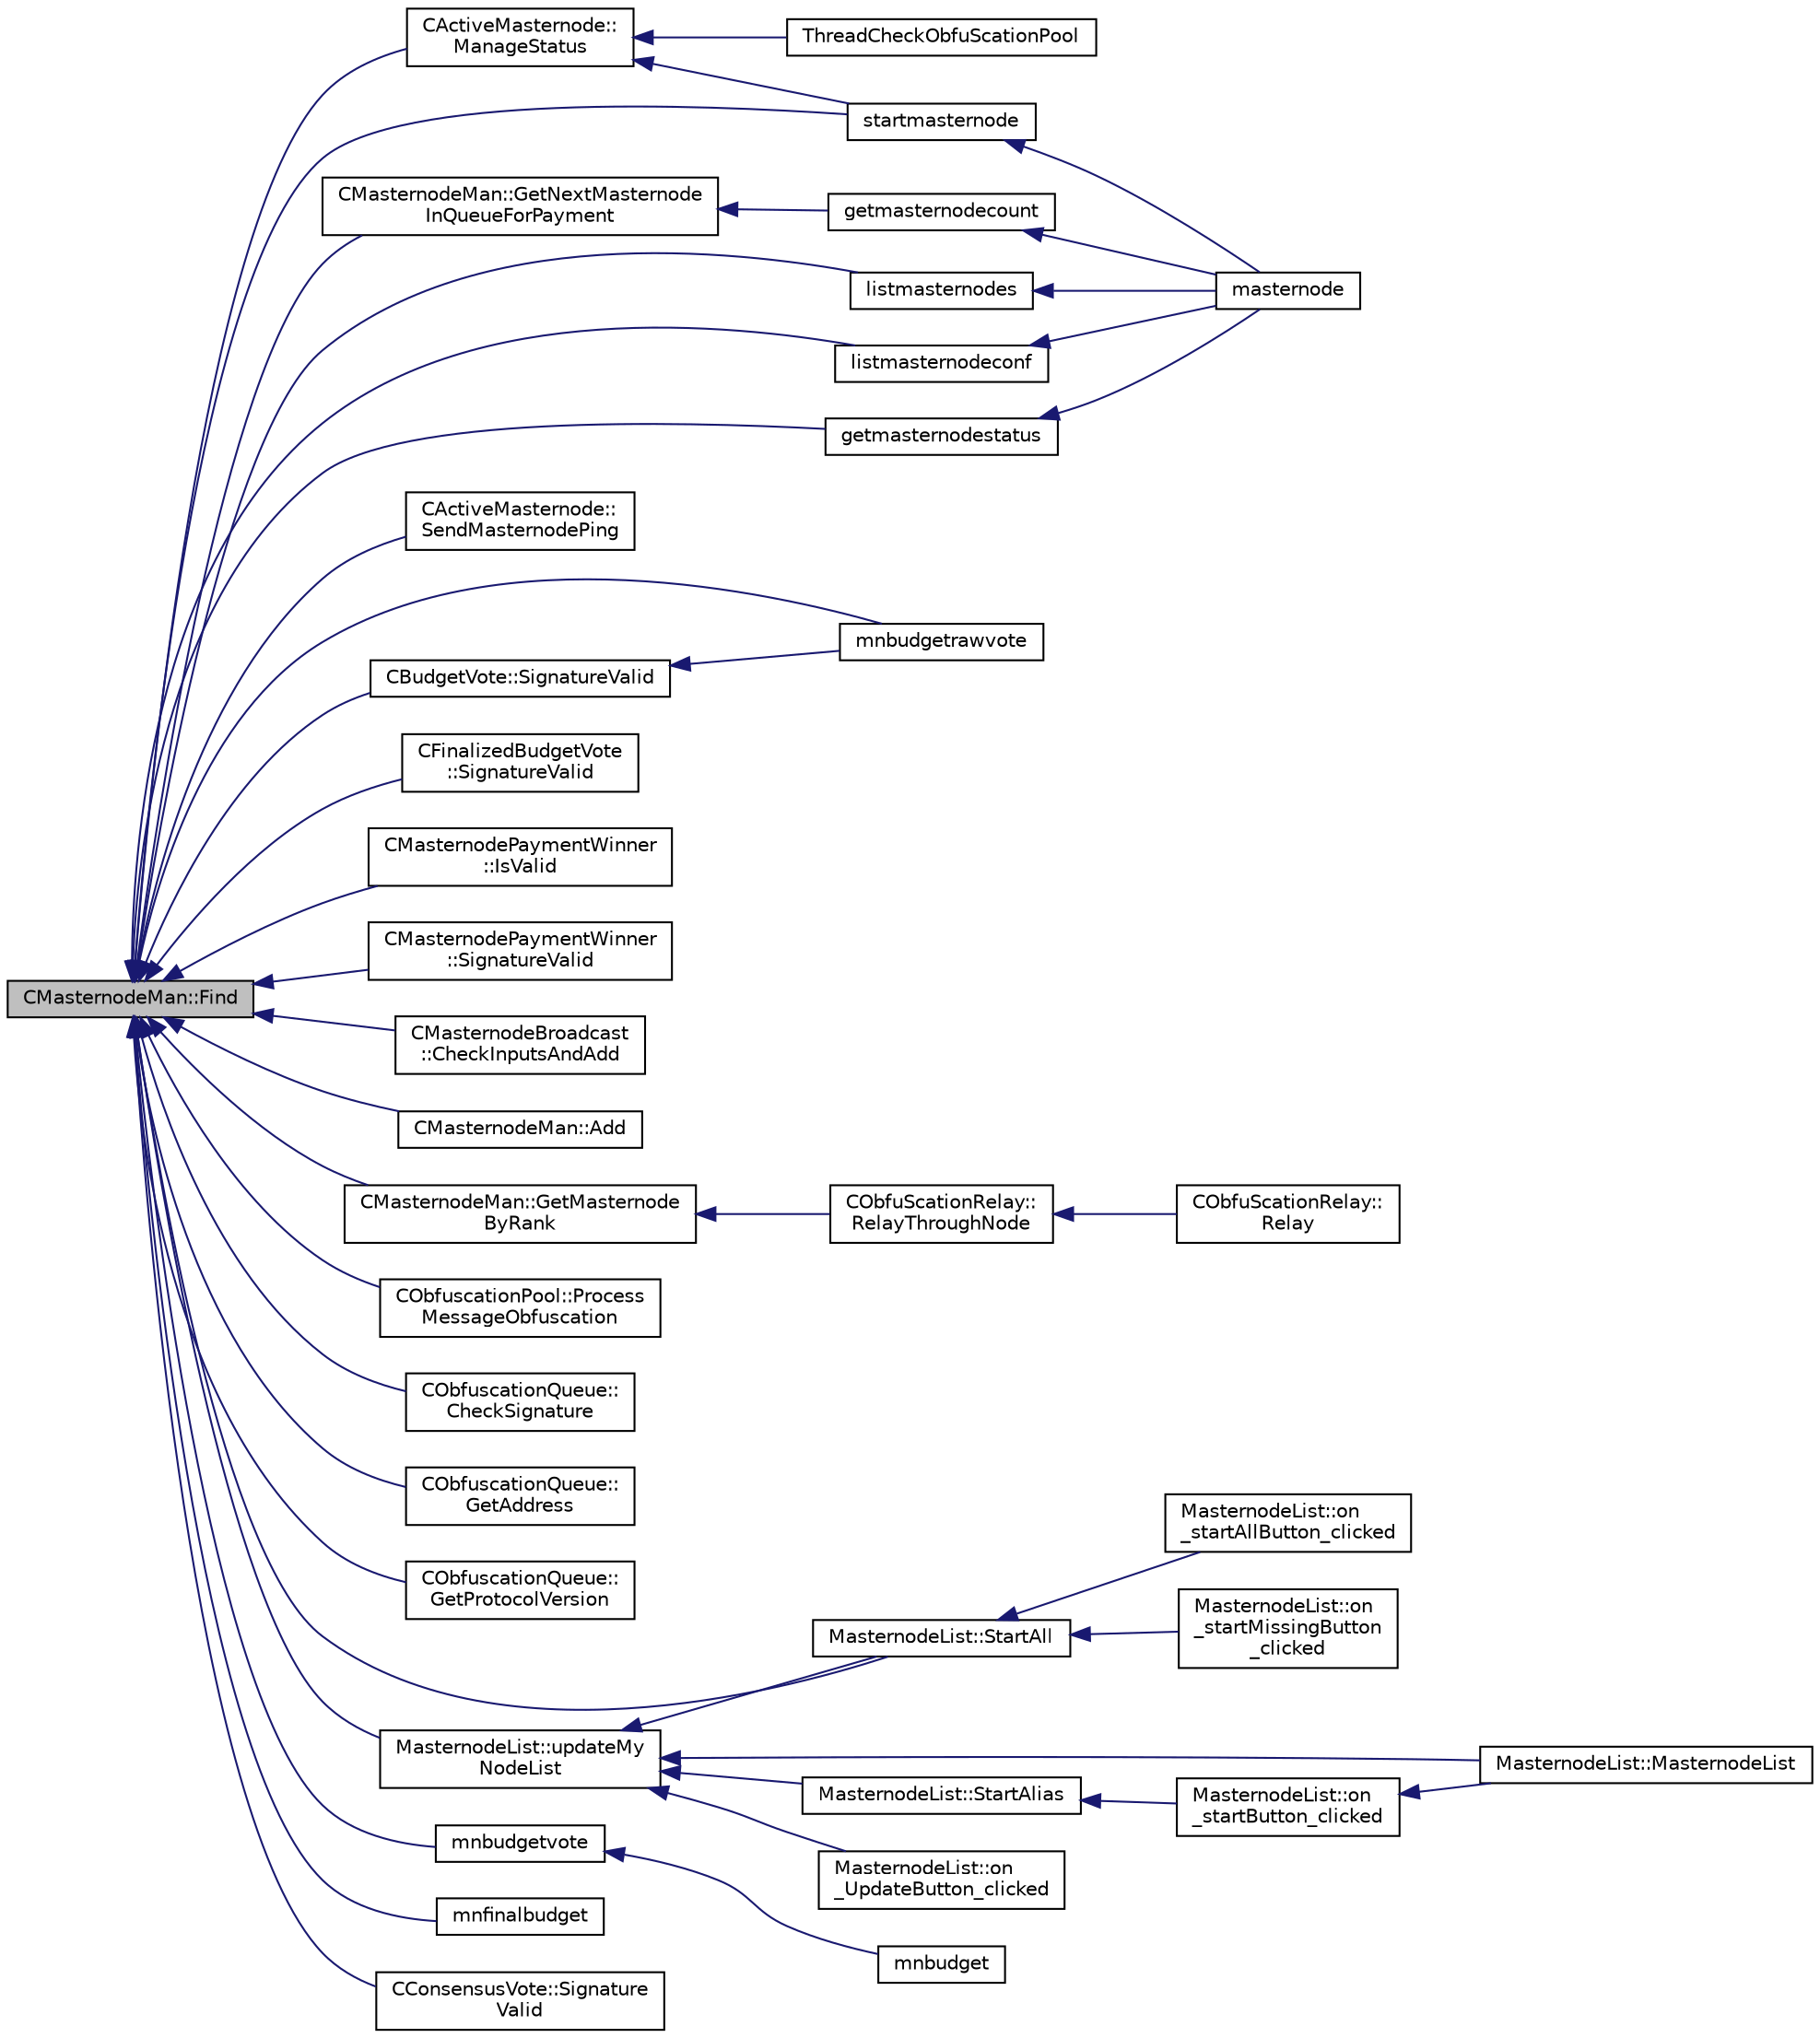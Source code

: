 digraph "CMasternodeMan::Find"
{
  edge [fontname="Helvetica",fontsize="10",labelfontname="Helvetica",labelfontsize="10"];
  node [fontname="Helvetica",fontsize="10",shape=record];
  rankdir="LR";
  Node136 [label="CMasternodeMan::Find",height=0.2,width=0.4,color="black", fillcolor="grey75", style="filled", fontcolor="black"];
  Node136 -> Node137 [dir="back",color="midnightblue",fontsize="10",style="solid",fontname="Helvetica"];
  Node137 [label="CActiveMasternode::\lManageStatus",height=0.2,width=0.4,color="black", fillcolor="white", style="filled",URL="$class_c_active_masternode.html#a8004b3b2100da7dcfedbd1e959633e51",tooltip="Manage status of main Masternode. "];
  Node137 -> Node138 [dir="back",color="midnightblue",fontsize="10",style="solid",fontname="Helvetica"];
  Node138 [label="ThreadCheckObfuScationPool",height=0.2,width=0.4,color="black", fillcolor="white", style="filled",URL="$obfuscation_8h.html#a3f96a5ca9c6735e5bfac77582f0af321"];
  Node137 -> Node139 [dir="back",color="midnightblue",fontsize="10",style="solid",fontname="Helvetica"];
  Node139 [label="startmasternode",height=0.2,width=0.4,color="black", fillcolor="white", style="filled",URL="$rpcmasternode_8cpp.html#ab37c9f565d5d9dbb3e695422e3474b00"];
  Node139 -> Node140 [dir="back",color="midnightblue",fontsize="10",style="solid",fontname="Helvetica"];
  Node140 [label="masternode",height=0.2,width=0.4,color="black", fillcolor="white", style="filled",URL="$rpcmasternode_8cpp.html#a30609e443aeb47c29ed0878d16b1b5e1"];
  Node136 -> Node141 [dir="back",color="midnightblue",fontsize="10",style="solid",fontname="Helvetica"];
  Node141 [label="CActiveMasternode::\lSendMasternodePing",height=0.2,width=0.4,color="black", fillcolor="white", style="filled",URL="$class_c_active_masternode.html#ae30a82106f2c0b6875344e39e49393c2",tooltip="Ping Masternode. "];
  Node136 -> Node142 [dir="back",color="midnightblue",fontsize="10",style="solid",fontname="Helvetica"];
  Node142 [label="CBudgetVote::SignatureValid",height=0.2,width=0.4,color="black", fillcolor="white", style="filled",URL="$class_c_budget_vote.html#ab01d2ab30c3761318a7da919bff26697"];
  Node142 -> Node143 [dir="back",color="midnightblue",fontsize="10",style="solid",fontname="Helvetica"];
  Node143 [label="mnbudgetrawvote",height=0.2,width=0.4,color="black", fillcolor="white", style="filled",URL="$rpcmasternode-budget_8cpp.html#a3ae70ddb7080492d70c053fdf06320f7"];
  Node136 -> Node144 [dir="back",color="midnightblue",fontsize="10",style="solid",fontname="Helvetica"];
  Node144 [label="CFinalizedBudgetVote\l::SignatureValid",height=0.2,width=0.4,color="black", fillcolor="white", style="filled",URL="$class_c_finalized_budget_vote.html#aadcc860c6efe5122388a372641297014"];
  Node136 -> Node145 [dir="back",color="midnightblue",fontsize="10",style="solid",fontname="Helvetica"];
  Node145 [label="CMasternodePaymentWinner\l::IsValid",height=0.2,width=0.4,color="black", fillcolor="white", style="filled",URL="$class_c_masternode_payment_winner.html#aea2d96fdfccdb2b79595c68cb1ba82e7"];
  Node136 -> Node146 [dir="back",color="midnightblue",fontsize="10",style="solid",fontname="Helvetica"];
  Node146 [label="CMasternodePaymentWinner\l::SignatureValid",height=0.2,width=0.4,color="black", fillcolor="white", style="filled",URL="$class_c_masternode_payment_winner.html#a7fa9251195562a7f0ef2d9c30748ba6c"];
  Node136 -> Node147 [dir="back",color="midnightblue",fontsize="10",style="solid",fontname="Helvetica"];
  Node147 [label="CMasternodeBroadcast\l::CheckInputsAndAdd",height=0.2,width=0.4,color="black", fillcolor="white", style="filled",URL="$class_c_masternode_broadcast.html#af62fbef289c7a262da6fcd6cfadeda3c"];
  Node136 -> Node148 [dir="back",color="midnightblue",fontsize="10",style="solid",fontname="Helvetica"];
  Node148 [label="CMasternodeMan::Add",height=0.2,width=0.4,color="black", fillcolor="white", style="filled",URL="$class_c_masternode_man.html#a8e648f7e96931e683b3fd6c98a4c4715",tooltip="Add an entry. "];
  Node136 -> Node149 [dir="back",color="midnightblue",fontsize="10",style="solid",fontname="Helvetica"];
  Node149 [label="CMasternodeMan::GetNextMasternode\lInQueueForPayment",height=0.2,width=0.4,color="black", fillcolor="white", style="filled",URL="$class_c_masternode_man.html#af90f3376d7f264536207b08e2fc395d8",tooltip="Find an entry in the masternode list that is next to be paid. "];
  Node149 -> Node150 [dir="back",color="midnightblue",fontsize="10",style="solid",fontname="Helvetica"];
  Node150 [label="getmasternodecount",height=0.2,width=0.4,color="black", fillcolor="white", style="filled",URL="$rpcmasternode_8cpp.html#af5cafe7e6498c3c5629dfc95bbf8d6cd"];
  Node150 -> Node140 [dir="back",color="midnightblue",fontsize="10",style="solid",fontname="Helvetica"];
  Node136 -> Node151 [dir="back",color="midnightblue",fontsize="10",style="solid",fontname="Helvetica"];
  Node151 [label="CMasternodeMan::GetMasternode\lByRank",height=0.2,width=0.4,color="black", fillcolor="white", style="filled",URL="$class_c_masternode_man.html#ab32afaad2651c69d2f93c68aee466677"];
  Node151 -> Node152 [dir="back",color="midnightblue",fontsize="10",style="solid",fontname="Helvetica"];
  Node152 [label="CObfuScationRelay::\lRelayThroughNode",height=0.2,width=0.4,color="black", fillcolor="white", style="filled",URL="$class_c_obfu_scation_relay.html#a68272322a5123591a9f57a8ff07943f6"];
  Node152 -> Node153 [dir="back",color="midnightblue",fontsize="10",style="solid",fontname="Helvetica"];
  Node153 [label="CObfuScationRelay::\lRelay",height=0.2,width=0.4,color="black", fillcolor="white", style="filled",URL="$class_c_obfu_scation_relay.html#ae3bb081dc03a7c07be2a85ca2512f581"];
  Node136 -> Node154 [dir="back",color="midnightblue",fontsize="10",style="solid",fontname="Helvetica"];
  Node154 [label="CObfuscationPool::Process\lMessageObfuscation",height=0.2,width=0.4,color="black", fillcolor="white", style="filled",URL="$class_c_obfuscation_pool.html#a9018f786df376b190c391bbf774be9d6",tooltip="Process a Obfuscation message using the Obfuscation protocol. "];
  Node136 -> Node155 [dir="back",color="midnightblue",fontsize="10",style="solid",fontname="Helvetica"];
  Node155 [label="CObfuscationQueue::\lCheckSignature",height=0.2,width=0.4,color="black", fillcolor="white", style="filled",URL="$class_c_obfuscation_queue.html#a2e19fb8d379c1d68e756de04e35b0d7d",tooltip="Check if we have a valid Masternode address. "];
  Node136 -> Node156 [dir="back",color="midnightblue",fontsize="10",style="solid",fontname="Helvetica"];
  Node156 [label="CObfuscationQueue::\lGetAddress",height=0.2,width=0.4,color="black", fillcolor="white", style="filled",URL="$class_c_obfuscation_queue.html#a2397bea1f4a2d6cfb03c204efb73e289"];
  Node136 -> Node157 [dir="back",color="midnightblue",fontsize="10",style="solid",fontname="Helvetica"];
  Node157 [label="CObfuscationQueue::\lGetProtocolVersion",height=0.2,width=0.4,color="black", fillcolor="white", style="filled",URL="$class_c_obfuscation_queue.html#aa9cb25ce886877a54c0bf6ad39b758d6",tooltip="Get the protocol version. "];
  Node136 -> Node158 [dir="back",color="midnightblue",fontsize="10",style="solid",fontname="Helvetica"];
  Node158 [label="MasternodeList::StartAll",height=0.2,width=0.4,color="black", fillcolor="white", style="filled",URL="$class_masternode_list.html#a0ebd5301adf7567e6a82550ba6d02ccc"];
  Node158 -> Node159 [dir="back",color="midnightblue",fontsize="10",style="solid",fontname="Helvetica"];
  Node159 [label="MasternodeList::on\l_startAllButton_clicked",height=0.2,width=0.4,color="black", fillcolor="white", style="filled",URL="$class_masternode_list.html#a12e7d7a66cc6ce787fb5de9babfd7358"];
  Node158 -> Node160 [dir="back",color="midnightblue",fontsize="10",style="solid",fontname="Helvetica"];
  Node160 [label="MasternodeList::on\l_startMissingButton\l_clicked",height=0.2,width=0.4,color="black", fillcolor="white", style="filled",URL="$class_masternode_list.html#a559cf1011eede788d0416c7390e25145"];
  Node136 -> Node161 [dir="back",color="midnightblue",fontsize="10",style="solid",fontname="Helvetica"];
  Node161 [label="MasternodeList::updateMy\lNodeList",height=0.2,width=0.4,color="black", fillcolor="white", style="filled",URL="$class_masternode_list.html#abfb8462c699669f75f7a8005089bdb0a"];
  Node161 -> Node162 [dir="back",color="midnightblue",fontsize="10",style="solid",fontname="Helvetica"];
  Node162 [label="MasternodeList::MasternodeList",height=0.2,width=0.4,color="black", fillcolor="white", style="filled",URL="$class_masternode_list.html#a341c2ce3e55eecb90f8733c72af375c4"];
  Node161 -> Node163 [dir="back",color="midnightblue",fontsize="10",style="solid",fontname="Helvetica"];
  Node163 [label="MasternodeList::StartAlias",height=0.2,width=0.4,color="black", fillcolor="white", style="filled",URL="$class_masternode_list.html#ab3a42d1c66f3b28e9843335d8ce0178d"];
  Node163 -> Node164 [dir="back",color="midnightblue",fontsize="10",style="solid",fontname="Helvetica"];
  Node164 [label="MasternodeList::on\l_startButton_clicked",height=0.2,width=0.4,color="black", fillcolor="white", style="filled",URL="$class_masternode_list.html#a4370755b1dcdbf4a9396108c2b7ae76a"];
  Node164 -> Node162 [dir="back",color="midnightblue",fontsize="10",style="solid",fontname="Helvetica"];
  Node161 -> Node158 [dir="back",color="midnightblue",fontsize="10",style="solid",fontname="Helvetica"];
  Node161 -> Node165 [dir="back",color="midnightblue",fontsize="10",style="solid",fontname="Helvetica"];
  Node165 [label="MasternodeList::on\l_UpdateButton_clicked",height=0.2,width=0.4,color="black", fillcolor="white", style="filled",URL="$class_masternode_list.html#ac16494ee5cfb2ac1dfed8af6e5b8f443"];
  Node136 -> Node166 [dir="back",color="midnightblue",fontsize="10",style="solid",fontname="Helvetica"];
  Node166 [label="mnbudgetvote",height=0.2,width=0.4,color="black", fillcolor="white", style="filled",URL="$rpcmasternode-budget_8cpp.html#a56da074ff2f33c0ef53bb451c67c0761"];
  Node166 -> Node167 [dir="back",color="midnightblue",fontsize="10",style="solid",fontname="Helvetica"];
  Node167 [label="mnbudget",height=0.2,width=0.4,color="black", fillcolor="white", style="filled",URL="$rpcmasternode-budget_8cpp.html#aeabbf924be4d2ce4bedb28a394e1fc6b"];
  Node136 -> Node143 [dir="back",color="midnightblue",fontsize="10",style="solid",fontname="Helvetica"];
  Node136 -> Node168 [dir="back",color="midnightblue",fontsize="10",style="solid",fontname="Helvetica"];
  Node168 [label="mnfinalbudget",height=0.2,width=0.4,color="black", fillcolor="white", style="filled",URL="$rpcmasternode-budget_8cpp.html#a9377cde49f5b62904aafb46d7d3c5e7c"];
  Node136 -> Node169 [dir="back",color="midnightblue",fontsize="10",style="solid",fontname="Helvetica"];
  Node169 [label="listmasternodes",height=0.2,width=0.4,color="black", fillcolor="white", style="filled",URL="$rpcmasternode_8cpp.html#a7670cc32a8bffbd99760becd8d33357a"];
  Node169 -> Node140 [dir="back",color="midnightblue",fontsize="10",style="solid",fontname="Helvetica"];
  Node136 -> Node139 [dir="back",color="midnightblue",fontsize="10",style="solid",fontname="Helvetica"];
  Node136 -> Node170 [dir="back",color="midnightblue",fontsize="10",style="solid",fontname="Helvetica"];
  Node170 [label="listmasternodeconf",height=0.2,width=0.4,color="black", fillcolor="white", style="filled",URL="$rpcmasternode_8cpp.html#ad8fbd361c989e66315792a0dbea58ddb"];
  Node170 -> Node140 [dir="back",color="midnightblue",fontsize="10",style="solid",fontname="Helvetica"];
  Node136 -> Node171 [dir="back",color="midnightblue",fontsize="10",style="solid",fontname="Helvetica"];
  Node171 [label="getmasternodestatus",height=0.2,width=0.4,color="black", fillcolor="white", style="filled",URL="$rpcmasternode_8cpp.html#abef23ff79746db353d81f356e3fe938e"];
  Node171 -> Node140 [dir="back",color="midnightblue",fontsize="10",style="solid",fontname="Helvetica"];
  Node136 -> Node172 [dir="back",color="midnightblue",fontsize="10",style="solid",fontname="Helvetica"];
  Node172 [label="CConsensusVote::Signature\lValid",height=0.2,width=0.4,color="black", fillcolor="white", style="filled",URL="$class_c_consensus_vote.html#ac6550a89acee255e0035e189a42a6310"];
}
